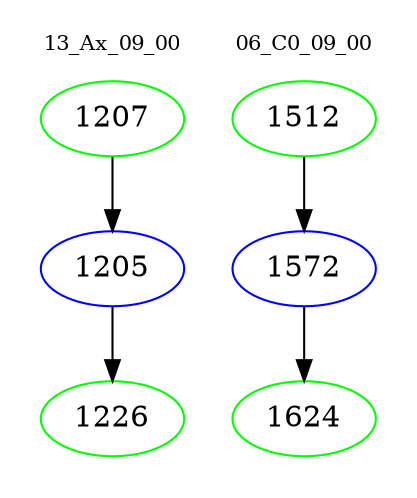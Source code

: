 digraph{
subgraph cluster_0 {
color = white
label = "13_Ax_09_00";
fontsize=10;
T0_1207 [label="1207", color="green"]
T0_1207 -> T0_1205 [color="black"]
T0_1205 [label="1205", color="blue"]
T0_1205 -> T0_1226 [color="black"]
T0_1226 [label="1226", color="green"]
}
subgraph cluster_1 {
color = white
label = "06_C0_09_00";
fontsize=10;
T1_1512 [label="1512", color="green"]
T1_1512 -> T1_1572 [color="black"]
T1_1572 [label="1572", color="blue"]
T1_1572 -> T1_1624 [color="black"]
T1_1624 [label="1624", color="green"]
}
}
